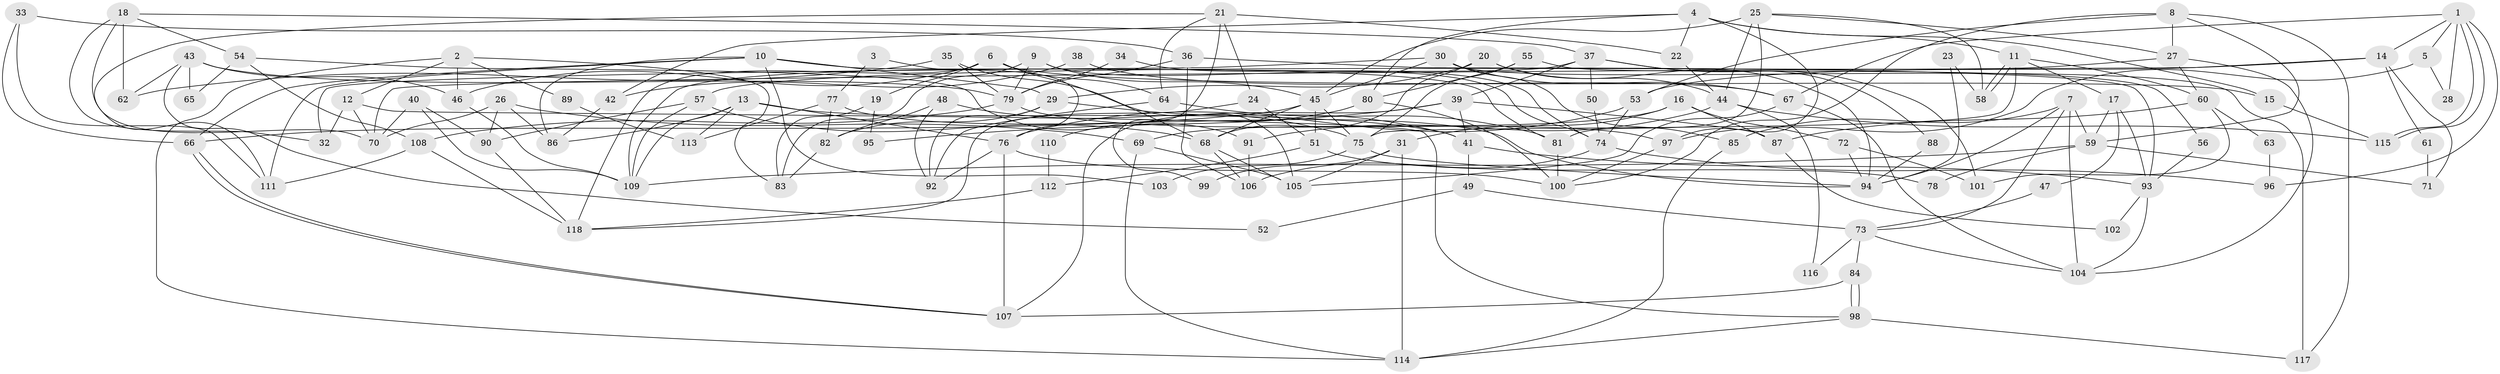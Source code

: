 // Generated by graph-tools (version 1.1) at 2025/11/02/27/25 16:11:23]
// undirected, 118 vertices, 236 edges
graph export_dot {
graph [start="1"]
  node [color=gray90,style=filled];
  1;
  2;
  3;
  4;
  5;
  6;
  7;
  8;
  9;
  10;
  11;
  12;
  13;
  14;
  15;
  16;
  17;
  18;
  19;
  20;
  21;
  22;
  23;
  24;
  25;
  26;
  27;
  28;
  29;
  30;
  31;
  32;
  33;
  34;
  35;
  36;
  37;
  38;
  39;
  40;
  41;
  42;
  43;
  44;
  45;
  46;
  47;
  48;
  49;
  50;
  51;
  52;
  53;
  54;
  55;
  56;
  57;
  58;
  59;
  60;
  61;
  62;
  63;
  64;
  65;
  66;
  67;
  68;
  69;
  70;
  71;
  72;
  73;
  74;
  75;
  76;
  77;
  78;
  79;
  80;
  81;
  82;
  83;
  84;
  85;
  86;
  87;
  88;
  89;
  90;
  91;
  92;
  93;
  94;
  95;
  96;
  97;
  98;
  99;
  100;
  101;
  102;
  103;
  104;
  105;
  106;
  107;
  108;
  109;
  110;
  111;
  112;
  113;
  114;
  115;
  116;
  117;
  118;
  1 -- 115;
  1 -- 115;
  1 -- 67;
  1 -- 5;
  1 -- 14;
  1 -- 28;
  1 -- 96;
  2 -- 46;
  2 -- 114;
  2 -- 12;
  2 -- 83;
  2 -- 89;
  3 -- 76;
  3 -- 77;
  4 -- 11;
  4 -- 97;
  4 -- 15;
  4 -- 22;
  4 -- 42;
  4 -- 80;
  5 -- 97;
  5 -- 28;
  6 -- 68;
  6 -- 15;
  6 -- 19;
  6 -- 46;
  6 -- 64;
  6 -- 118;
  7 -- 73;
  7 -- 59;
  7 -- 85;
  7 -- 94;
  7 -- 104;
  8 -- 27;
  8 -- 117;
  8 -- 53;
  8 -- 59;
  8 -- 100;
  9 -- 45;
  9 -- 74;
  9 -- 79;
  9 -- 83;
  10 -- 81;
  10 -- 111;
  10 -- 29;
  10 -- 66;
  10 -- 86;
  10 -- 103;
  11 -- 17;
  11 -- 58;
  11 -- 58;
  11 -- 60;
  11 -- 75;
  12 -- 98;
  12 -- 32;
  12 -- 70;
  13 -- 41;
  13 -- 76;
  13 -- 86;
  13 -- 109;
  13 -- 113;
  14 -- 70;
  14 -- 53;
  14 -- 61;
  14 -- 71;
  15 -- 115;
  16 -- 69;
  16 -- 72;
  16 -- 31;
  16 -- 87;
  17 -- 93;
  17 -- 59;
  17 -- 47;
  18 -- 37;
  18 -- 32;
  18 -- 54;
  18 -- 62;
  18 -- 70;
  19 -- 83;
  19 -- 95;
  20 -- 68;
  20 -- 94;
  20 -- 29;
  20 -- 44;
  21 -- 111;
  21 -- 64;
  21 -- 22;
  21 -- 24;
  21 -- 99;
  22 -- 44;
  23 -- 94;
  23 -- 58;
  24 -- 118;
  24 -- 51;
  25 -- 45;
  25 -- 44;
  25 -- 27;
  25 -- 58;
  25 -- 81;
  26 -- 86;
  26 -- 70;
  26 -- 69;
  26 -- 90;
  27 -- 57;
  27 -- 60;
  27 -- 104;
  29 -- 41;
  29 -- 82;
  29 -- 92;
  30 -- 85;
  30 -- 45;
  30 -- 32;
  30 -- 67;
  30 -- 117;
  31 -- 105;
  31 -- 99;
  31 -- 114;
  33 -- 66;
  33 -- 36;
  33 -- 111;
  34 -- 79;
  34 -- 74;
  35 -- 62;
  35 -- 105;
  35 -- 79;
  36 -- 93;
  36 -- 79;
  36 -- 106;
  37 -- 39;
  37 -- 109;
  37 -- 50;
  37 -- 88;
  37 -- 101;
  38 -- 67;
  38 -- 42;
  39 -- 107;
  39 -- 87;
  39 -- 41;
  39 -- 95;
  40 -- 90;
  40 -- 70;
  40 -- 109;
  41 -- 49;
  41 -- 93;
  42 -- 86;
  43 -- 79;
  43 -- 46;
  43 -- 52;
  43 -- 62;
  43 -- 65;
  44 -- 91;
  44 -- 115;
  44 -- 116;
  45 -- 66;
  45 -- 75;
  45 -- 51;
  45 -- 68;
  46 -- 109;
  47 -- 73;
  48 -- 82;
  48 -- 92;
  48 -- 75;
  49 -- 73;
  49 -- 52;
  50 -- 74;
  51 -- 78;
  51 -- 112;
  53 -- 74;
  53 -- 76;
  54 -- 108;
  54 -- 65;
  54 -- 91;
  55 -- 75;
  55 -- 80;
  55 -- 56;
  56 -- 93;
  57 -- 109;
  57 -- 68;
  57 -- 90;
  59 -- 109;
  59 -- 71;
  59 -- 78;
  60 -- 63;
  60 -- 87;
  60 -- 101;
  61 -- 71;
  63 -- 96;
  64 -- 81;
  64 -- 92;
  66 -- 107;
  66 -- 107;
  67 -- 104;
  67 -- 105;
  68 -- 106;
  68 -- 105;
  69 -- 105;
  69 -- 114;
  72 -- 101;
  72 -- 94;
  73 -- 104;
  73 -- 84;
  73 -- 116;
  74 -- 106;
  74 -- 96;
  75 -- 94;
  75 -- 103;
  76 -- 92;
  76 -- 100;
  76 -- 107;
  77 -- 94;
  77 -- 82;
  77 -- 113;
  79 -- 97;
  79 -- 108;
  80 -- 100;
  80 -- 110;
  81 -- 100;
  82 -- 83;
  84 -- 98;
  84 -- 98;
  84 -- 107;
  85 -- 114;
  87 -- 102;
  88 -- 94;
  89 -- 113;
  90 -- 118;
  91 -- 106;
  93 -- 104;
  93 -- 102;
  97 -- 100;
  98 -- 114;
  98 -- 117;
  108 -- 118;
  108 -- 111;
  110 -- 112;
  112 -- 118;
}
